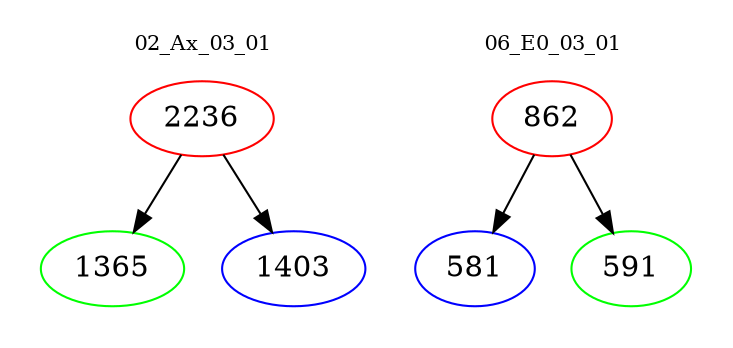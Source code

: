 digraph{
subgraph cluster_0 {
color = white
label = "02_Ax_03_01";
fontsize=10;
T0_2236 [label="2236", color="red"]
T0_2236 -> T0_1365 [color="black"]
T0_1365 [label="1365", color="green"]
T0_2236 -> T0_1403 [color="black"]
T0_1403 [label="1403", color="blue"]
}
subgraph cluster_1 {
color = white
label = "06_E0_03_01";
fontsize=10;
T1_862 [label="862", color="red"]
T1_862 -> T1_581 [color="black"]
T1_581 [label="581", color="blue"]
T1_862 -> T1_591 [color="black"]
T1_591 [label="591", color="green"]
}
}

